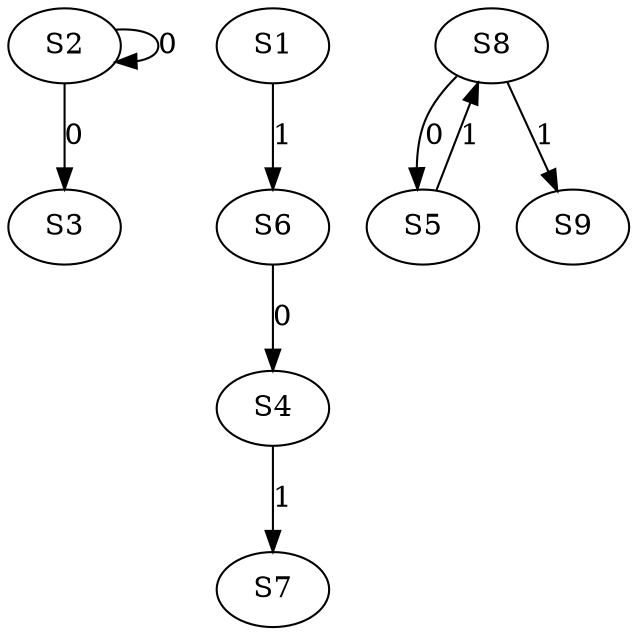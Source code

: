 strict digraph {
	S2 -> S2 [ label = 0 ];
	S2 -> S3 [ label = 0 ];
	S6 -> S4 [ label = 0 ];
	S8 -> S5 [ label = 0 ];
	S1 -> S6 [ label = 1 ];
	S4 -> S7 [ label = 1 ];
	S5 -> S8 [ label = 1 ];
	S8 -> S9 [ label = 1 ];
}